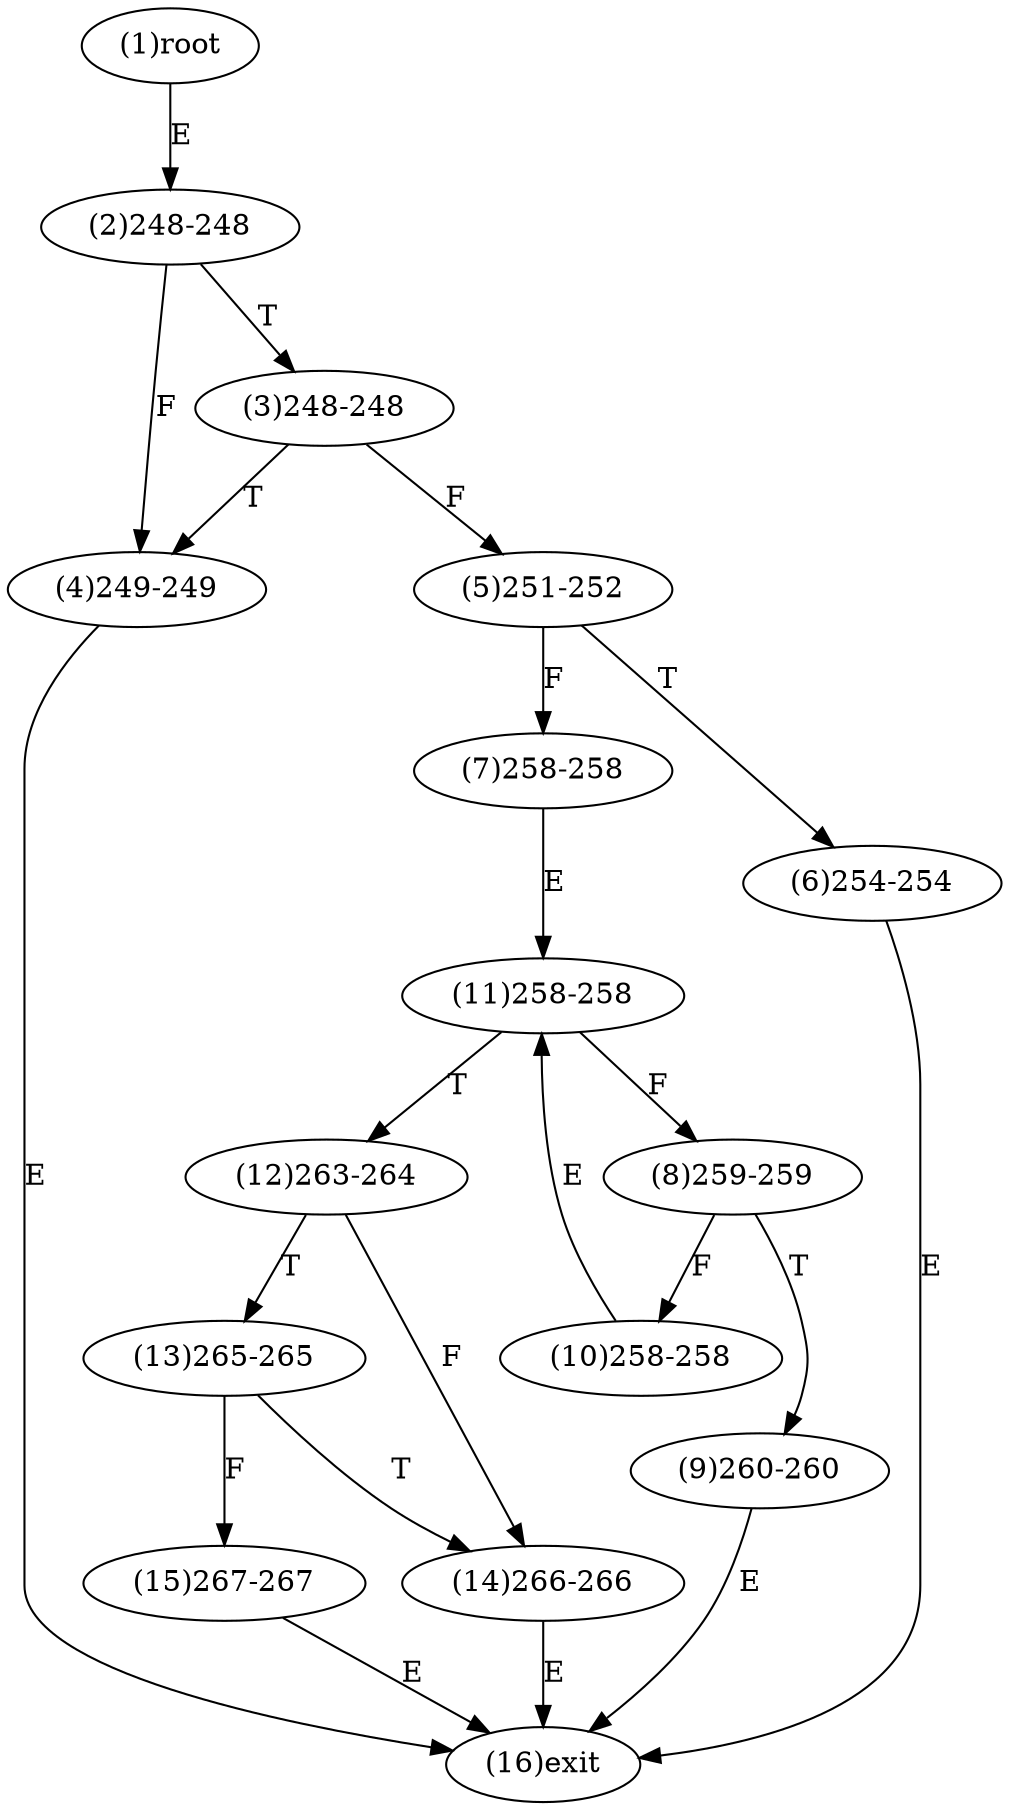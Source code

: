 digraph "" { 
1[ label="(1)root"];
2[ label="(2)248-248"];
3[ label="(3)248-248"];
4[ label="(4)249-249"];
5[ label="(5)251-252"];
6[ label="(6)254-254"];
7[ label="(7)258-258"];
8[ label="(8)259-259"];
9[ label="(9)260-260"];
10[ label="(10)258-258"];
11[ label="(11)258-258"];
12[ label="(12)263-264"];
13[ label="(13)265-265"];
14[ label="(14)266-266"];
15[ label="(15)267-267"];
16[ label="(16)exit"];
1->2[ label="E"];
2->4[ label="F"];
2->3[ label="T"];
3->5[ label="F"];
3->4[ label="T"];
4->16[ label="E"];
5->7[ label="F"];
5->6[ label="T"];
6->16[ label="E"];
7->11[ label="E"];
8->10[ label="F"];
8->9[ label="T"];
9->16[ label="E"];
10->11[ label="E"];
11->8[ label="F"];
11->12[ label="T"];
12->14[ label="F"];
12->13[ label="T"];
13->15[ label="F"];
13->14[ label="T"];
14->16[ label="E"];
15->16[ label="E"];
}